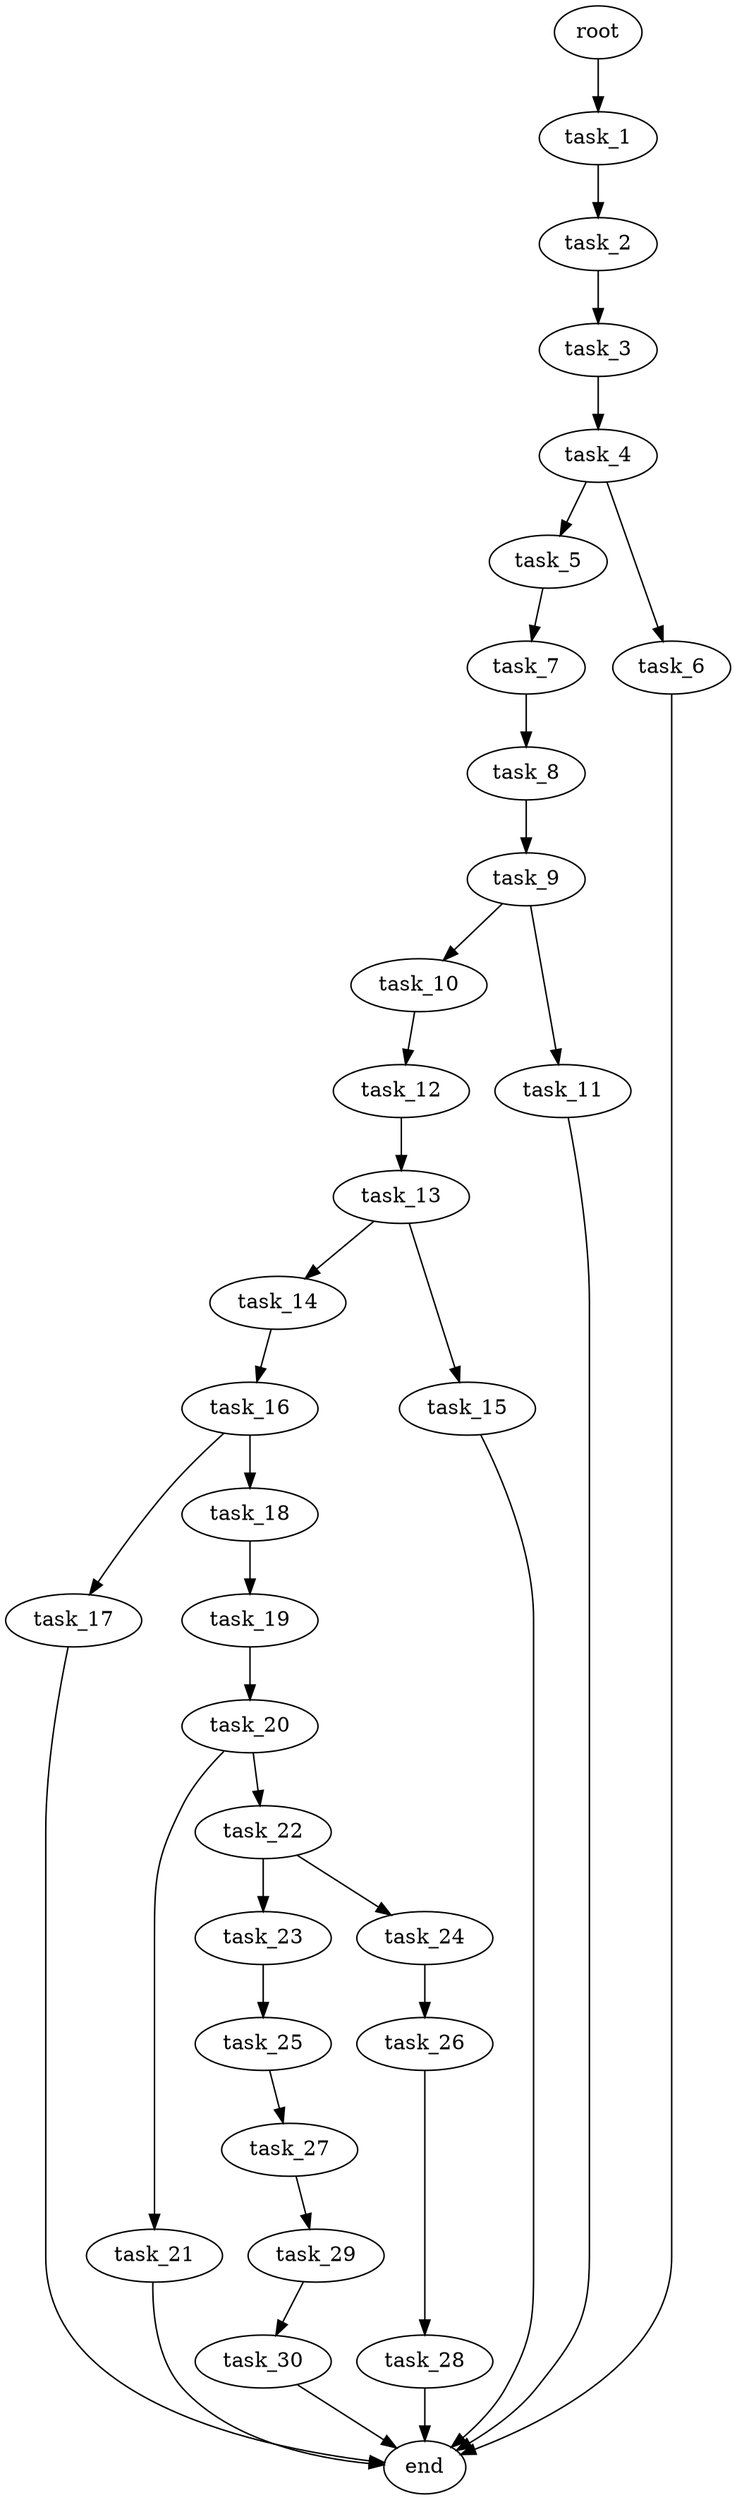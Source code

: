 digraph G {
  root [size="0.000000e+00"];
  task_1 [size="4.088467e+09"];
  task_2 [size="3.892301e+08"];
  task_3 [size="9.216111e+09"];
  task_4 [size="3.848875e+09"];
  task_5 [size="5.656520e+09"];
  task_6 [size="1.943088e+09"];
  task_7 [size="4.363543e+09"];
  task_8 [size="2.553329e+09"];
  task_9 [size="9.130947e+09"];
  task_10 [size="7.222731e+09"];
  task_11 [size="5.096574e+09"];
  task_12 [size="4.886730e+09"];
  task_13 [size="6.885205e+09"];
  task_14 [size="6.964858e+09"];
  task_15 [size="6.509412e+09"];
  task_16 [size="9.265261e+09"];
  task_17 [size="7.356906e+09"];
  task_18 [size="2.424286e+09"];
  task_19 [size="3.460412e+08"];
  task_20 [size="8.131451e+09"];
  task_21 [size="6.309896e+09"];
  task_22 [size="6.764580e+09"];
  task_23 [size="6.975017e+09"];
  task_24 [size="6.453690e+09"];
  task_25 [size="2.614046e+09"];
  task_26 [size="4.555252e+09"];
  task_27 [size="6.810984e+09"];
  task_28 [size="2.543626e+09"];
  task_29 [size="6.021891e+09"];
  task_30 [size="9.517831e+09"];
  end [size="0.000000e+00"];

  root -> task_1 [size="1.000000e-12"];
  task_1 -> task_2 [size="3.892301e+07"];
  task_2 -> task_3 [size="9.216111e+08"];
  task_3 -> task_4 [size="3.848875e+08"];
  task_4 -> task_5 [size="5.656520e+08"];
  task_4 -> task_6 [size="1.943088e+08"];
  task_5 -> task_7 [size="4.363543e+08"];
  task_6 -> end [size="1.000000e-12"];
  task_7 -> task_8 [size="2.553329e+08"];
  task_8 -> task_9 [size="9.130947e+08"];
  task_9 -> task_10 [size="7.222731e+08"];
  task_9 -> task_11 [size="5.096574e+08"];
  task_10 -> task_12 [size="4.886730e+08"];
  task_11 -> end [size="1.000000e-12"];
  task_12 -> task_13 [size="6.885205e+08"];
  task_13 -> task_14 [size="6.964858e+08"];
  task_13 -> task_15 [size="6.509412e+08"];
  task_14 -> task_16 [size="9.265261e+08"];
  task_15 -> end [size="1.000000e-12"];
  task_16 -> task_17 [size="7.356906e+08"];
  task_16 -> task_18 [size="2.424286e+08"];
  task_17 -> end [size="1.000000e-12"];
  task_18 -> task_19 [size="3.460412e+07"];
  task_19 -> task_20 [size="8.131451e+08"];
  task_20 -> task_21 [size="6.309896e+08"];
  task_20 -> task_22 [size="6.764580e+08"];
  task_21 -> end [size="1.000000e-12"];
  task_22 -> task_23 [size="6.975017e+08"];
  task_22 -> task_24 [size="6.453690e+08"];
  task_23 -> task_25 [size="2.614046e+08"];
  task_24 -> task_26 [size="4.555252e+08"];
  task_25 -> task_27 [size="6.810984e+08"];
  task_26 -> task_28 [size="2.543626e+08"];
  task_27 -> task_29 [size="6.021891e+08"];
  task_28 -> end [size="1.000000e-12"];
  task_29 -> task_30 [size="9.517831e+08"];
  task_30 -> end [size="1.000000e-12"];
}
